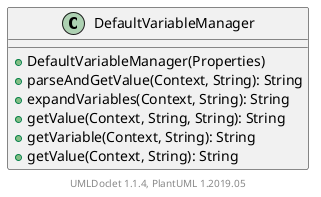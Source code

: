 @startuml

    class DefaultVariableManager [[DefaultVariableManager.html]] {
        +DefaultVariableManager(Properties)
        +parseAndGetValue(Context, String): String
        +expandVariables(Context, String): String
        +getValue(Context, String, String): String
        +getVariable(Context, String): String
        +getValue(Context, String): String
    }


    center footer UMLDoclet 1.1.4, PlantUML 1.2019.05
@enduml

